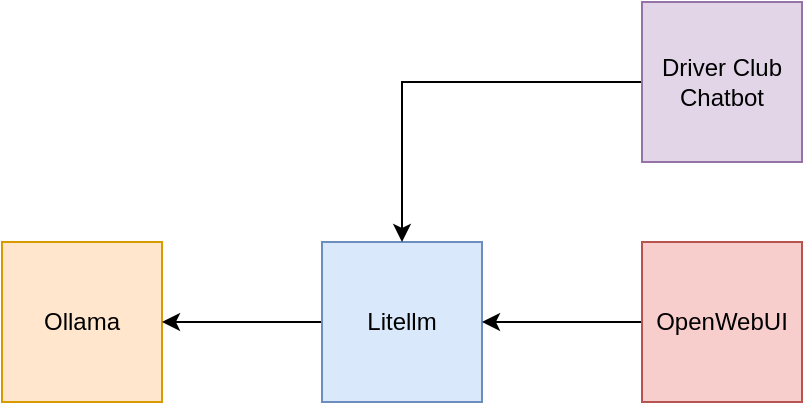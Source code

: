 <mxfile version="24.7.17">
  <diagram name="Page-1" id="G0m2dJ0Z7-ob25dh9rJZ">
    <mxGraphModel dx="1224" dy="897" grid="1" gridSize="10" guides="1" tooltips="1" connect="1" arrows="1" fold="1" page="1" pageScale="1" pageWidth="850" pageHeight="1100" math="0" shadow="0">
      <root>
        <mxCell id="0" />
        <mxCell id="1" parent="0" />
        <mxCell id="CFytFZF61JCWxmyEq54n-1" value="Ollama" style="whiteSpace=wrap;html=1;aspect=fixed;fillColor=#ffe6cc;strokeColor=#d79b00;fontColor=#000000;" parent="1" vertex="1">
          <mxGeometry x="160" y="320" width="80" height="80" as="geometry" />
        </mxCell>
        <mxCell id="CFytFZF61JCWxmyEq54n-5" style="edgeStyle=orthogonalEdgeStyle;rounded=0;orthogonalLoop=1;jettySize=auto;html=1;exitX=0;exitY=0.5;exitDx=0;exitDy=0;entryX=1;entryY=0.5;entryDx=0;entryDy=0;" parent="1" source="CFytFZF61JCWxmyEq54n-2" target="CFytFZF61JCWxmyEq54n-1" edge="1">
          <mxGeometry relative="1" as="geometry" />
        </mxCell>
        <mxCell id="CFytFZF61JCWxmyEq54n-2" value="Litellm" style="whiteSpace=wrap;html=1;aspect=fixed;fillColor=#dae8fc;strokeColor=#6c8ebf;fontColor=#000000;" parent="1" vertex="1">
          <mxGeometry x="320" y="320" width="80" height="80" as="geometry" />
        </mxCell>
        <mxCell id="CFytFZF61JCWxmyEq54n-4" style="edgeStyle=orthogonalEdgeStyle;rounded=0;orthogonalLoop=1;jettySize=auto;html=1;exitX=0;exitY=0.5;exitDx=0;exitDy=0;entryX=1;entryY=0.5;entryDx=0;entryDy=0;" parent="1" source="CFytFZF61JCWxmyEq54n-3" target="CFytFZF61JCWxmyEq54n-2" edge="1">
          <mxGeometry relative="1" as="geometry" />
        </mxCell>
        <mxCell id="CFytFZF61JCWxmyEq54n-3" value="OpenWebUI" style="whiteSpace=wrap;html=1;aspect=fixed;fillColor=#f8cecc;strokeColor=#b85450;fontColor=#000000;" parent="1" vertex="1">
          <mxGeometry x="480" y="320" width="80" height="80" as="geometry" />
        </mxCell>
        <mxCell id="CFytFZF61JCWxmyEq54n-7" style="edgeStyle=orthogonalEdgeStyle;rounded=0;orthogonalLoop=1;jettySize=auto;html=1;exitX=0;exitY=0.5;exitDx=0;exitDy=0;entryX=0.5;entryY=0;entryDx=0;entryDy=0;" parent="1" source="CFytFZF61JCWxmyEq54n-6" target="CFytFZF61JCWxmyEq54n-2" edge="1">
          <mxGeometry relative="1" as="geometry" />
        </mxCell>
        <mxCell id="CFytFZF61JCWxmyEq54n-6" value="Driver Club Chatbot" style="whiteSpace=wrap;html=1;aspect=fixed;fillColor=#e1d5e7;strokeColor=#9673a6;fontColor=#000000;" parent="1" vertex="1">
          <mxGeometry x="480" y="200" width="80" height="80" as="geometry" />
        </mxCell>
      </root>
    </mxGraphModel>
  </diagram>
</mxfile>
